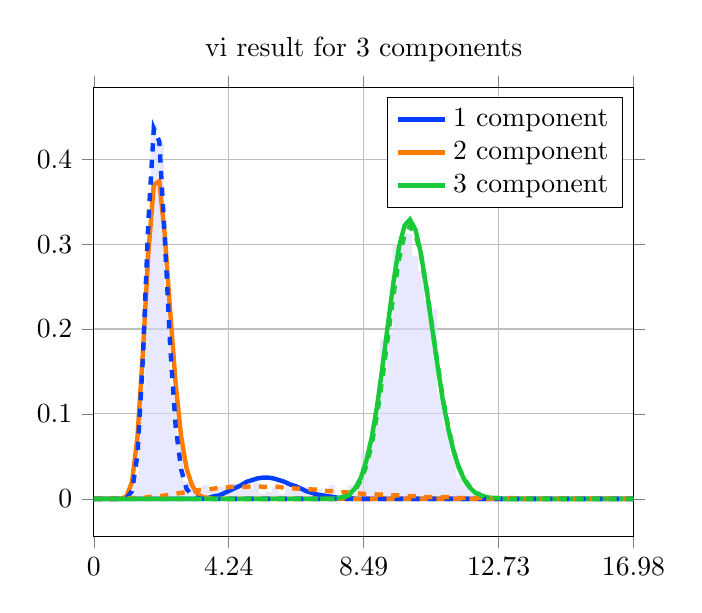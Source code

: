 \begin{tikzpicture}
\begin{axis}[title={vi result for 3 components}, yticklabel style={/pgf/number format/fixed,
            /pgf/number format/precision=3}, grid={major}, yminorgrids={true}, tick align={outside}, xtick={0.0,4.244,8.488,12.732,16.975}, xmin={0.0}, xmax={16.975}, scaled y ticks={false}]
    \addplot[ybar interval, fill={blue!15}, forget plot, opacity={0.6}, draw={none}, bar width={5.0e-6}]
        table[row sep={\\}]
        {
            \\
            1.2  0.026  \\
            1.4  0.13  \\
            1.6  0.294  \\
            1.8  0.44  \\
            2.0  0.42  \\
            2.2  0.246  \\
            2.4  0.13  \\
            2.6  0.064  \\
            2.8  0.02  \\
            3.0  0.02  \\
            3.2  0.006  \\
            3.4  0.016  \\
            3.6  0.01  \\
            3.8  0.014  \\
            4.0  0.014  \\
            4.2  0.018  \\
            4.4  0.018  \\
            4.6  0.016  \\
            4.8  0.012  \\
            5.0  0.02  \\
            5.2  0.006  \\
            5.4  0.008  \\
            5.6  0.014  \\
            5.8  0.006  \\
            6.0  0.02  \\
            6.2  0.01  \\
            6.4  0.014  \\
            6.6  0.014  \\
            6.8  0.014  \\
            7.0  0.012  \\
            7.2  0.006  \\
            7.4  0.016  \\
            7.6  0.004  \\
            7.8  0.01  \\
            8.0  0.016  \\
            8.2  0.018  \\
            8.4  0.054  \\
            8.6  0.066  \\
            8.8  0.106  \\
            9.0  0.188  \\
            9.2  0.196  \\
            9.4  0.3  \\
            9.6  0.31  \\
            9.8  0.312  \\
            10.0  0.286  \\
            10.2  0.268  \\
            10.4  0.234  \\
            10.6  0.224  \\
            10.8  0.124  \\
            11.0  0.084  \\
            11.2  0.05  \\
            11.4  0.024  \\
            11.6  0.018  \\
            11.8  0.01  \\
            12.0  0.01  \\
            12.2  0.006  \\
            12.4  0.0  \\
            12.6  0.002  \\
            12.8  0.002  \\
            13.0  0.0  \\
            13.2  0.0  \\
            13.4  0.0  \\
            13.6  0.002  \\
            13.8  0.0  \\
            14.0  0.0  \\
            14.2  0.0  \\
            14.4  0.0  \\
            14.6  0.0  \\
            14.8  0.0  \\
            15.0  0.0  \\
            15.2  0.0  \\
            15.4  0.0  \\
            15.6  0.0  \\
            15.8  0.0  \\
            16.0  0.0  \\
            16.2  0.0  \\
            16.4  0.0  \\
            16.6  0.0  \\
            16.8  0.002  \\
            17.0  0.0  \\
        }
        ;
    \addplot[style={{ultra thick}}, color={rgb,1:red,0.008;green,0.243;blue,1.0}]
        table[row sep={\\}]
        {
            \\
            0.0  0.0  \\
            0.171  2.319e-45  \\
            0.343  6.936e-34  \\
            0.514  2.114e-27  \\
            0.686  5.825e-23  \\
            0.857  1.218e-19  \\
            1.029  4.983e-17  \\
            1.2  6.617e-15  \\
            1.372  3.855e-13  \\
            1.543  1.197e-11  \\
            1.715  2.263e-10  \\
            1.886  2.863e-9  \\
            2.058  2.6e-8  \\
            2.229  1.787e-7  \\
            2.401  9.692e-7  \\
            2.572  4.285e-6  \\
            2.744  1.585e-5  \\
            2.915  5.016e-5  \\
            3.086  0.0  \\
            3.258  0.0  \\
            3.429  0.001  \\
            3.601  0.001  \\
            3.772  0.003  \\
            3.944  0.004  \\
            4.115  0.007  \\
            4.287  0.01  \\
            4.458  0.013  \\
            4.63  0.016  \\
            4.801  0.02  \\
            4.973  0.022  \\
            5.144  0.024  \\
            5.316  0.025  \\
            5.487  0.025  \\
            5.658  0.024  \\
            5.83  0.022  \\
            6.001  0.02  \\
            6.173  0.017  \\
            6.344  0.015  \\
            6.516  0.012  \\
            6.687  0.009  \\
            6.859  0.007  \\
            7.03  0.005  \\
            7.202  0.004  \\
            7.373  0.003  \\
            7.545  0.002  \\
            7.716  0.001  \\
            7.888  0.001  \\
            8.059  0.001  \\
            8.231  0.0  \\
            8.402  0.0  \\
            8.573  0.0  \\
            8.745  0.0  \\
            8.916  6.192e-5  \\
            9.088  3.721e-5  \\
            9.259  2.205e-5  \\
            9.431  1.289e-5  \\
            9.602  7.432e-6  \\
            9.774  4.232e-6  \\
            9.945  2.38e-6  \\
            10.117  1.323e-6  \\
            10.288  7.27e-7  \\
            10.46  3.951e-7  \\
            10.631  2.124e-7  \\
            10.803  1.13e-7  \\
            10.974  5.953e-8  \\
            11.146  3.105e-8  \\
            11.317  1.604e-8  \\
            11.488  8.215e-9  \\
            11.66  4.169e-9  \\
            11.831  2.097e-9  \\
            12.003  1.046e-9  \\
            12.174  5.177e-10  \\
            12.346  2.542e-10  \\
            12.517  1.238e-10  \\
            12.689  5.987e-11  \\
            12.86  2.874e-11  \\
            13.032  1.37e-11  \\
            13.203  6.482e-12  \\
            13.375  3.048e-12  \\
            13.546  1.423e-12  \\
            13.718  6.606e-13  \\
            13.889  3.047e-13  \\
            14.06  1.397e-13  \\
            14.232  6.364e-14  \\
            14.403  2.883e-14  \\
            14.575  1.299e-14  \\
            14.746  5.818e-15  \\
            14.918  2.593e-15  \\
            15.089  1.149e-15  \\
            15.261  5.067e-16  \\
            15.432  2.223e-16  \\
            15.604  9.706e-17  \\
            15.775  4.217e-17  \\
            15.947  1.824e-17  \\
            16.118  7.849e-18  \\
            16.29  3.363e-18  \\
            16.461  1.435e-18  \\
            16.633  6.094e-19  \\
            16.804  2.578e-19  \\
            16.975  1.086e-19  \\
        }
        ;
    \addlegendentry {1 component}
    \addplot[style={{ultra thick}}, color={rgb,1:red,1.0;green,0.486;blue,0.0}]
        table[row sep={\\}]
        {
            \\
            0.0  0.0  \\
            0.171  1.359e-19  \\
            0.343  2.706e-12  \\
            0.514  1.859e-8  \\
            0.686  4.888e-6  \\
            0.857  0.0  \\
            1.029  0.003  \\
            1.2  0.02  \\
            1.372  0.073  \\
            1.543  0.173  \\
            1.715  0.29  \\
            1.886  0.37  \\
            2.058  0.374  \\
            2.229  0.312  \\
            2.401  0.221  \\
            2.572  0.136  \\
            2.744  0.074  \\
            2.915  0.036  \\
            3.086  0.016  \\
            3.258  0.006  \\
            3.429  0.002  \\
            3.601  0.001  \\
            3.772  0.0  \\
            3.944  8.697e-5  \\
            4.115  2.567e-5  \\
            4.287  7.222e-6  \\
            4.458  1.944e-6  \\
            4.63  5.02e-7  \\
            4.801  1.248e-7  \\
            4.973  2.996e-8  \\
            5.144  6.958e-9  \\
            5.316  1.567e-9  \\
            5.487  3.428e-10  \\
            5.658  7.299e-11  \\
            5.83  1.515e-11  \\
            6.001  3.071e-12  \\
            6.173  6.084e-13  \\
            6.344  1.18e-13  \\
            6.516  2.243e-14  \\
            6.687  4.181e-15  \\
            6.859  7.654e-16  \\
            7.03  1.377e-16  \\
            7.202  2.438e-17  \\
            7.373  4.247e-18  \\
            7.545  7.289e-19  \\
            7.716  1.233e-19  \\
            7.888  2.058e-20  \\
            8.059  3.391e-21  \\
            8.231  5.516e-22  \\
            8.402  8.865e-23  \\
            8.573  1.408e-23  \\
            8.745  2.213e-24  \\
            8.916  3.441e-25  \\
            9.088  5.294e-26  \\
            9.259  8.067e-27  \\
            9.431  1.218e-27  \\
            9.602  1.821e-28  \\
            9.774  2.699e-29  \\
            9.945  3.967e-30  \\
            10.117  5.783e-31  \\
            10.288  8.363e-32  \\
            10.46  1.2e-32  \\
            10.631  1.709e-33  \\
            10.803  2.417e-34  \\
            10.974  3.395e-35  \\
            11.146  4.736e-36  \\
            11.317  6.562e-37  \\
            11.488  9.036e-38  \\
            11.66  1.237e-38  \\
            11.831  1.682e-39  \\
            12.003  2.275e-40  \\
            12.174  3.059e-41  \\
            12.346  4.092e-42  \\
            12.517  5.443e-43  \\
            12.689  7.203e-44  \\
            12.86  9.484e-45  \\
            13.032  1.243e-45  \\
            13.203  1.62e-46  \\
            13.375  2.103e-47  \\
            13.546  2.717e-48  \\
            13.718  3.495e-49  \\
            13.889  4.476e-50  \\
            14.06  5.709e-51  \\
            14.232  7.25e-52  \\
            14.403  9.171e-53  \\
            14.575  1.156e-53  \\
            14.746  1.45e-54  \\
            14.918  1.814e-55  \\
            15.089  2.26e-56  \\
            15.261  2.806e-57  \\
            15.432  3.471e-58  \\
            15.604  4.279e-59  \\
            15.775  5.258e-60  \\
            15.947  6.44e-61  \\
            16.118  7.863e-62  \\
            16.29  9.569e-63  \\
            16.461  1.161e-63  \\
            16.633  1.404e-64  \\
            16.804  1.694e-65  \\
            16.975  2.037e-66  \\
        }
        ;
    \addlegendentry {2 component}
    \addplot[style={{ultra thick}}, color={rgb,1:red,0.102;green,0.788;blue,0.22}]
        table[row sep={\\}]
        {
            \\
            0.0  0.0  \\
            0.171  8.638e-264  \\
            0.343  4.396e-206  \\
            0.514  6.122e-173  \\
            0.686  7.485e-150  \\
            0.857  2.825e-132  \\
            1.029  3.487e-118  \\
            1.2  1.693e-106  \\
            1.372  1.426e-96  \\
            1.543  5.434e-88  \\
            1.715  1.801e-80  \\
            1.886  8.273e-74  \\
            2.058  7.435e-68  \\
            2.229  1.698e-62  \\
            2.401  1.207e-57  \\
            2.572  3.14e-53  \\
            2.744  3.403e-49  \\
            2.915  1.708e-45  \\
            3.086  4.338e-42  \\
            3.258  5.999e-39  \\
            3.429  4.808e-36  \\
            3.601  2.356e-33  \\
            3.772  7.39e-31  \\
            3.944  1.543e-28  \\
            4.115  2.222e-26  \\
            4.287  2.273e-24  \\
            4.458  1.697e-22  \\
            4.63  9.474e-21  \\
            4.801  4.038e-19  \\
            4.973  1.339e-17  \\
            5.144  3.513e-16  \\
            5.316  7.41e-15  \\
            5.487  1.274e-13  \\
            5.658  1.806e-12  \\
            5.83  2.139e-11  \\
            6.001  2.136e-10  \\
            6.173  1.817e-9  \\
            6.344  1.328e-8  \\
            6.516  8.405e-8  \\
            6.687  4.643e-7  \\
            6.859  2.254e-6  \\
            7.03  9.675e-6  \\
            7.202  3.695e-5  \\
            7.373  0.0  \\
            7.545  0.0  \\
            7.716  0.001  \\
            7.888  0.003  \\
            8.059  0.006  \\
            8.231  0.013  \\
            8.402  0.025  \\
            8.573  0.045  \\
            8.745  0.073  \\
            8.916  0.111  \\
            9.088  0.158  \\
            9.259  0.208  \\
            9.431  0.257  \\
            9.602  0.297  \\
            9.774  0.322  \\
            9.945  0.329  \\
            10.117  0.317  \\
            10.288  0.289  \\
            10.46  0.249  \\
            10.631  0.204  \\
            10.803  0.159  \\
            10.974  0.117  \\
            11.146  0.083  \\
            11.317  0.056  \\
            11.488  0.036  \\
            11.66  0.022  \\
            11.831  0.013  \\
            12.003  0.007  \\
            12.174  0.004  \\
            12.346  0.002  \\
            12.517  0.001  \\
            12.689  0.001  \\
            12.86  0.0  \\
            13.032  0.0  \\
            13.203  4.74e-5  \\
            13.375  2.004e-5  \\
            13.546  8.204e-6  \\
            13.718  3.254e-6  \\
            13.889  1.252e-6  \\
            14.06  4.673e-7  \\
            14.232  1.694e-7  \\
            14.403  5.97e-8  \\
            14.575  2.046e-8  \\
            14.746  6.823e-9  \\
            14.918  2.215e-9  \\
            15.089  7.01e-10  \\
            15.261  2.162e-10  \\
            15.432  6.506e-11  \\
            15.604  1.911e-11  \\
            15.775  5.48e-12  \\
            15.947  1.536e-12  \\
            16.118  4.206e-13  \\
            16.29  1.127e-13  \\
            16.461  2.954e-14  \\
            16.633  7.579e-15  \\
            16.804  1.904e-15  \\
            16.975  4.688e-16  \\
        }
        ;
    \addlegendentry {3 component}
    \addplot[style={{ultra thick, dashed}}, color={rgb,1:red,0.008;green,0.243;blue,1.0}]
        table[row sep={\\}]
        {
            \\
            0.0  0.0  \\
            0.171  8.299e-27  \\
            0.343  1.479e-16  \\
            0.514  3.532e-11  \\
            0.686  8.537e-8  \\
            0.857  1.665e-5  \\
            1.029  0.001  \\
            1.2  0.009  \\
            1.372  0.052  \\
            1.543  0.166  \\
            1.715  0.327  \\
            1.886  0.436  \\
            2.058  0.421  \\
            2.229  0.309  \\
            2.401  0.18  \\
            2.572  0.086  \\
            2.744  0.035  \\
            2.915  0.012  \\
            3.086  0.004  \\
            3.258  0.001  \\
            3.429  0.0  \\
            3.601  4.992e-5  \\
            3.772  9.928e-6  \\
            3.944  1.821e-6  \\
            4.115  3.104e-7  \\
            4.287  4.943e-8  \\
            4.458  7.394e-9  \\
            4.63  1.044e-9  \\
            4.801  1.398e-10  \\
            4.973  1.78e-11  \\
            5.144  2.164e-12  \\
            5.316  2.519e-13  \\
            5.487  2.816e-14  \\
            5.658  3.03e-15  \\
            5.83  3.146e-16  \\
            6.001  3.157e-17  \\
            6.173  3.07e-18  \\
            6.344  2.896e-19  \\
            6.516  2.655e-20  \\
            6.687  2.37e-21  \\
            6.859  2.061e-22  \\
            7.03  1.75e-23  \\
            7.202  1.452e-24  \\
            7.373  1.178e-25  \\
            7.545  9.355e-27  \\
            7.716  7.283e-28  \\
            7.888  5.562e-29  \\
            8.059  4.17e-30  \\
            8.231  3.071e-31  \\
            8.402  2.224e-32  \\
            8.573  1.585e-33  \\
            8.745  1.112e-34  \\
            8.916  7.684e-36  \\
            9.088  5.234e-37  \\
            9.259  3.516e-38  \\
            9.431  2.331e-39  \\
            9.602  1.525e-40  \\
            9.774  9.857e-42  \\
            9.945  6.295e-43  \\
            10.117  3.973e-44  \\
            10.288  2.48e-45  \\
            10.46  1.531e-46  \\
            10.631  9.356e-48  \\
            10.803  5.659e-49  \\
            10.974  3.389e-50  \\
            11.146  2.011e-51  \\
            11.317  1.182e-52  \\
            11.488  6.885e-54  \\
            11.66  3.976e-55  \\
            11.831  2.277e-56  \\
            12.003  1.293e-57  \\
            12.174  7.288e-59  \\
            12.346  4.075e-60  \\
            12.517  2.262e-61  \\
            12.689  1.246e-62  \\
            12.86  6.815e-64  \\
            13.032  3.702e-65  \\
            13.203  1.997e-66  \\
            13.375  1.071e-67  \\
            13.546  5.703e-69  \\
            13.718  3.018e-70  \\
            13.889  1.588e-71  \\
            14.06  8.304e-73  \\
            14.232  4.317e-74  \\
            14.403  2.232e-75  \\
            14.575  1.148e-76  \\
            14.746  5.868e-78  \\
            14.918  2.985e-79  \\
            15.089  1.511e-80  \\
            15.261  7.607e-82  \\
            15.432  3.811e-83  \\
            15.604  1.9e-84  \\
            15.775  9.432e-86  \\
            15.947  4.66e-87  \\
            16.118  2.292e-88  \\
            16.29  1.122e-89  \\
            16.461  5.47e-91  \\
            16.633  2.656e-92  \\
            16.804  1.284e-93  \\
            16.975  6.182e-95  \\
        }
        ;
    \addplot[style={{ultra thick, dashed}}, color={rgb,1:red,1.0;green,0.486;blue,0.0}]
        table[row sep={\\}]
        {
            \\
            0.0  0.0  \\
            0.171  8.632e-8  \\
            0.343  2.327e-6  \\
            0.514  1.489e-5  \\
            0.686  5.284e-5  \\
            0.857  0.0  \\
            1.029  0.0  \\
            1.2  0.001  \\
            1.372  0.001  \\
            1.543  0.001  \\
            1.715  0.002  \\
            1.886  0.003  \\
            2.058  0.003  \\
            2.229  0.004  \\
            2.401  0.005  \\
            2.572  0.006  \\
            2.744  0.007  \\
            2.915  0.008  \\
            3.086  0.009  \\
            3.258  0.01  \\
            3.429  0.011  \\
            3.601  0.011  \\
            3.772  0.012  \\
            3.944  0.013  \\
            4.115  0.013  \\
            4.287  0.014  \\
            4.458  0.014  \\
            4.63  0.014  \\
            4.801  0.014  \\
            4.973  0.015  \\
            5.144  0.015  \\
            5.316  0.014  \\
            5.487  0.014  \\
            5.658  0.014  \\
            5.83  0.014  \\
            6.001  0.013  \\
            6.173  0.013  \\
            6.344  0.012  \\
            6.516  0.012  \\
            6.687  0.012  \\
            6.859  0.011  \\
            7.03  0.011  \\
            7.202  0.01  \\
            7.373  0.009  \\
            7.545  0.009  \\
            7.716  0.008  \\
            7.888  0.008  \\
            8.059  0.007  \\
            8.231  0.007  \\
            8.402  0.006  \\
            8.573  0.006  \\
            8.745  0.006  \\
            8.916  0.005  \\
            9.088  0.005  \\
            9.259  0.004  \\
            9.431  0.004  \\
            9.602  0.004  \\
            9.774  0.004  \\
            9.945  0.003  \\
            10.117  0.003  \\
            10.288  0.003  \\
            10.46  0.002  \\
            10.631  0.002  \\
            10.803  0.002  \\
            10.974  0.002  \\
            11.146  0.002  \\
            11.317  0.002  \\
            11.488  0.001  \\
            11.66  0.001  \\
            11.831  0.001  \\
            12.003  0.001  \\
            12.174  0.001  \\
            12.346  0.001  \\
            12.517  0.001  \\
            12.689  0.001  \\
            12.86  0.001  \\
            13.032  0.001  \\
            13.203  0.001  \\
            13.375  0.0  \\
            13.546  0.0  \\
            13.718  0.0  \\
            13.889  0.0  \\
            14.06  0.0  \\
            14.232  0.0  \\
            14.403  0.0  \\
            14.575  0.0  \\
            14.746  0.0  \\
            14.918  0.0  \\
            15.089  0.0  \\
            15.261  0.0  \\
            15.432  0.0  \\
            15.604  0.0  \\
            15.775  9.515e-5  \\
            15.947  8.461e-5  \\
            16.118  7.52e-5  \\
            16.29  6.679e-5  \\
            16.461  5.929e-5  \\
            16.633  5.26e-5  \\
            16.804  4.665e-5  \\
            16.975  4.134e-5  \\
        }
        ;
    \addplot[style={{ultra thick, dashed}}, color={rgb,1:red,0.102;green,0.788;blue,0.22}]
        table[row sep={\\}]
        {
            \\
            0.0  0.0  \\
            0.171  3.005e-267  \\
            0.343  7.825e-209  \\
            0.514  2.794e-175  \\
            0.686  6.603e-152  \\
            0.857  4.125e-134  \\
            1.029  7.641e-120  \\
            1.2  5.202e-108  \\
            1.372  5.851e-98  \\
            1.543  2.866e-89  \\
            1.715  1.185e-81  \\
            1.886  6.628e-75  \\
            2.058  7.111e-69  \\
            2.229  1.907e-63  \\
            2.401  1.569e-58  \\
            2.572  4.666e-54  \\
            2.744  5.719e-50  \\
            2.915  3.217e-46  \\
            3.086  9.077e-43  \\
            3.258  1.385e-39  \\
            3.429  1.216e-36  \\
            3.601  6.49e-34  \\
            3.772  2.205e-31  \\
            3.944  4.963e-29  \\
            4.115  7.666e-27  \\
            4.287  8.379e-25  \\
            4.458  6.66e-23  \\
            4.63  3.943e-21  \\
            4.801  1.776e-19  \\
            4.973  6.207e-18  \\
            5.144  1.712e-16  \\
            5.316  3.784e-15  \\
            5.487  6.799e-14  \\
            5.658  1.006e-12  \\
            5.83  1.239e-11  \\
            6.001  1.285e-10  \\
            6.173  1.133e-9  \\
            6.344  8.569e-9  \\
            6.516  5.602e-8  \\
            6.687  3.191e-7  \\
            6.859  1.594e-6  \\
            7.03  7.036e-6  \\
            7.202  2.758e-5  \\
            7.373  9.656e-5  \\
            7.545  0.0  \\
            7.716  0.001  \\
            7.888  0.002  \\
            8.059  0.005  \\
            8.231  0.011  \\
            8.402  0.022  \\
            8.573  0.039  \\
            8.745  0.065  \\
            8.916  0.101  \\
            9.088  0.145  \\
            9.259  0.194  \\
            9.431  0.242  \\
            9.602  0.283  \\
            9.774  0.311  \\
            9.945  0.321  \\
            10.117  0.312  \\
            10.288  0.287  \\
            10.46  0.249  \\
            10.631  0.205  \\
            10.803  0.161  \\
            10.974  0.12  \\
            11.146  0.085  \\
            11.317  0.057  \\
            11.488  0.037  \\
            11.66  0.023  \\
            11.831  0.014  \\
            12.003  0.008  \\
            12.174  0.004  \\
            12.346  0.002  \\
            12.517  0.001  \\
            12.689  0.001  \\
            12.86  0.0  \\
            13.032  0.0  \\
            13.203  4.987e-5  \\
            13.375  2.107e-5  \\
            13.546  8.615e-6  \\
            13.718  3.412e-6  \\
            13.889  1.31e-6  \\
            14.06  4.879e-7  \\
            14.232  1.764e-7  \\
            14.403  6.198e-8  \\
            14.575  2.117e-8  \\
            14.746  7.032e-9  \\
            14.918  2.274e-9  \\
            15.089  7.165e-10  \\
            15.261  2.2e-10  \\
            15.432  6.587e-11  \\
            15.604  1.925e-11  \\
            15.775  5.489e-12  \\
            15.947  1.529e-12  \\
            16.118  4.163e-13  \\
            16.29  1.108e-13  \\
            16.461  2.886e-14  \\
            16.633  7.353e-15  \\
            16.804  1.835e-15  \\
            16.975  4.483e-16  \\
        }
        ;
\end{axis}
\end{tikzpicture}
